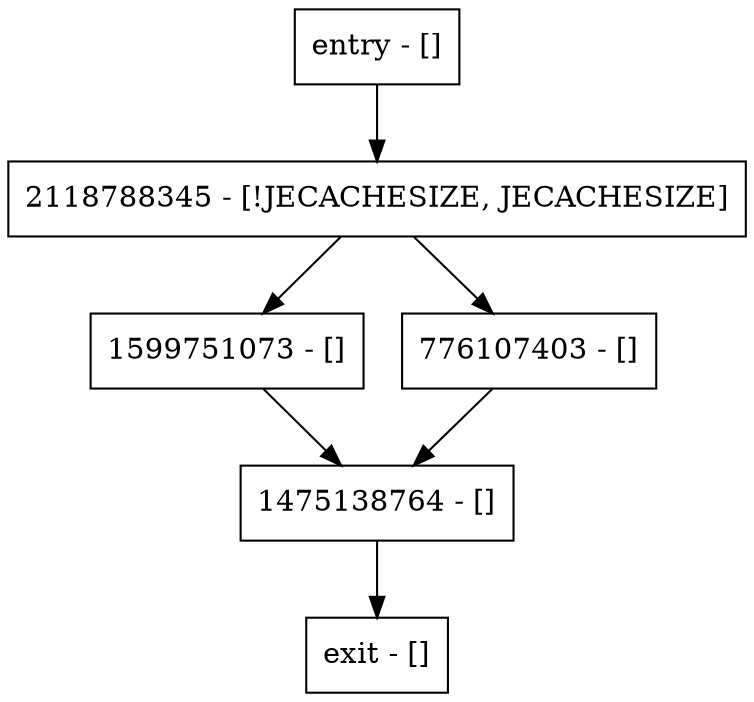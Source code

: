 digraph remove {
node [shape=record];
entry [label="entry - []"];
exit [label="exit - []"];
1599751073 [label="1599751073 - []"];
2118788345 [label="2118788345 - [!JECACHESIZE, JECACHESIZE]"];
776107403 [label="776107403 - []"];
1475138764 [label="1475138764 - []"];
entry;
exit;
entry -> 2118788345;
1599751073 -> 1475138764;
2118788345 -> 1599751073;
2118788345 -> 776107403;
776107403 -> 1475138764;
1475138764 -> exit;
}

